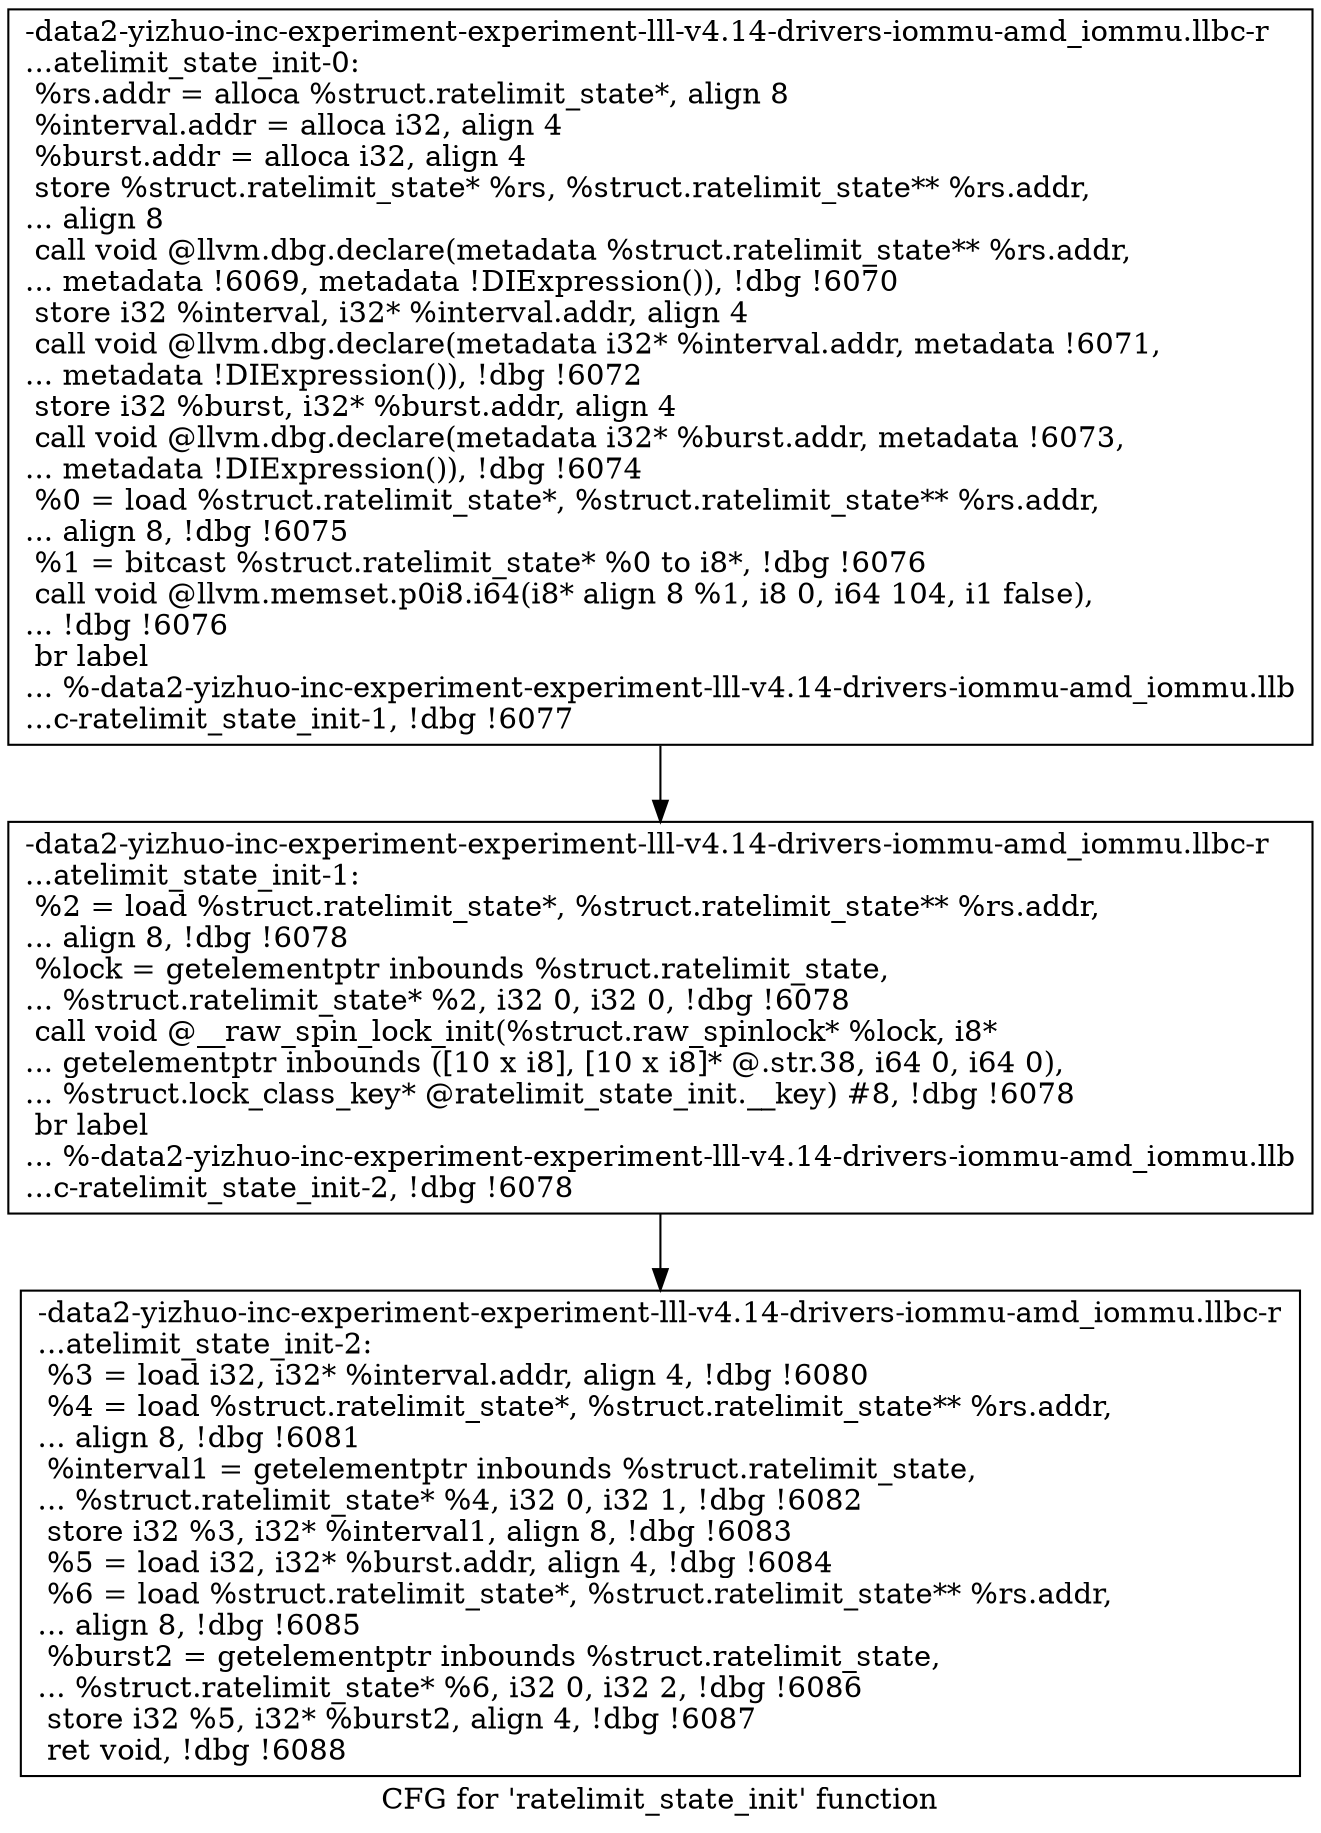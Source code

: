 digraph "CFG for 'ratelimit_state_init' function" {
	label="CFG for 'ratelimit_state_init' function";

	Node0x561b9485f720 [shape=record,label="{-data2-yizhuo-inc-experiment-experiment-lll-v4.14-drivers-iommu-amd_iommu.llbc-r\l...atelimit_state_init-0:\l  %rs.addr = alloca %struct.ratelimit_state*, align 8\l  %interval.addr = alloca i32, align 4\l  %burst.addr = alloca i32, align 4\l  store %struct.ratelimit_state* %rs, %struct.ratelimit_state** %rs.addr,\l... align 8\l  call void @llvm.dbg.declare(metadata %struct.ratelimit_state** %rs.addr,\l... metadata !6069, metadata !DIExpression()), !dbg !6070\l  store i32 %interval, i32* %interval.addr, align 4\l  call void @llvm.dbg.declare(metadata i32* %interval.addr, metadata !6071,\l... metadata !DIExpression()), !dbg !6072\l  store i32 %burst, i32* %burst.addr, align 4\l  call void @llvm.dbg.declare(metadata i32* %burst.addr, metadata !6073,\l... metadata !DIExpression()), !dbg !6074\l  %0 = load %struct.ratelimit_state*, %struct.ratelimit_state** %rs.addr,\l... align 8, !dbg !6075\l  %1 = bitcast %struct.ratelimit_state* %0 to i8*, !dbg !6076\l  call void @llvm.memset.p0i8.i64(i8* align 8 %1, i8 0, i64 104, i1 false),\l... !dbg !6076\l  br label\l... %-data2-yizhuo-inc-experiment-experiment-lll-v4.14-drivers-iommu-amd_iommu.llb\l...c-ratelimit_state_init-1, !dbg !6077\l}"];
	Node0x561b9485f720 -> Node0x561b9485ffb0;
	Node0x561b9485ffb0 [shape=record,label="{-data2-yizhuo-inc-experiment-experiment-lll-v4.14-drivers-iommu-amd_iommu.llbc-r\l...atelimit_state_init-1: \l  %2 = load %struct.ratelimit_state*, %struct.ratelimit_state** %rs.addr,\l... align 8, !dbg !6078\l  %lock = getelementptr inbounds %struct.ratelimit_state,\l... %struct.ratelimit_state* %2, i32 0, i32 0, !dbg !6078\l  call void @__raw_spin_lock_init(%struct.raw_spinlock* %lock, i8*\l... getelementptr inbounds ([10 x i8], [10 x i8]* @.str.38, i64 0, i64 0),\l... %struct.lock_class_key* @ratelimit_state_init.__key) #8, !dbg !6078\l  br label\l... %-data2-yizhuo-inc-experiment-experiment-lll-v4.14-drivers-iommu-amd_iommu.llb\l...c-ratelimit_state_init-2, !dbg !6078\l}"];
	Node0x561b9485ffb0 -> Node0x561b94860000;
	Node0x561b94860000 [shape=record,label="{-data2-yizhuo-inc-experiment-experiment-lll-v4.14-drivers-iommu-amd_iommu.llbc-r\l...atelimit_state_init-2: \l  %3 = load i32, i32* %interval.addr, align 4, !dbg !6080\l  %4 = load %struct.ratelimit_state*, %struct.ratelimit_state** %rs.addr,\l... align 8, !dbg !6081\l  %interval1 = getelementptr inbounds %struct.ratelimit_state,\l... %struct.ratelimit_state* %4, i32 0, i32 1, !dbg !6082\l  store i32 %3, i32* %interval1, align 8, !dbg !6083\l  %5 = load i32, i32* %burst.addr, align 4, !dbg !6084\l  %6 = load %struct.ratelimit_state*, %struct.ratelimit_state** %rs.addr,\l... align 8, !dbg !6085\l  %burst2 = getelementptr inbounds %struct.ratelimit_state,\l... %struct.ratelimit_state* %6, i32 0, i32 2, !dbg !6086\l  store i32 %5, i32* %burst2, align 4, !dbg !6087\l  ret void, !dbg !6088\l}"];
}
